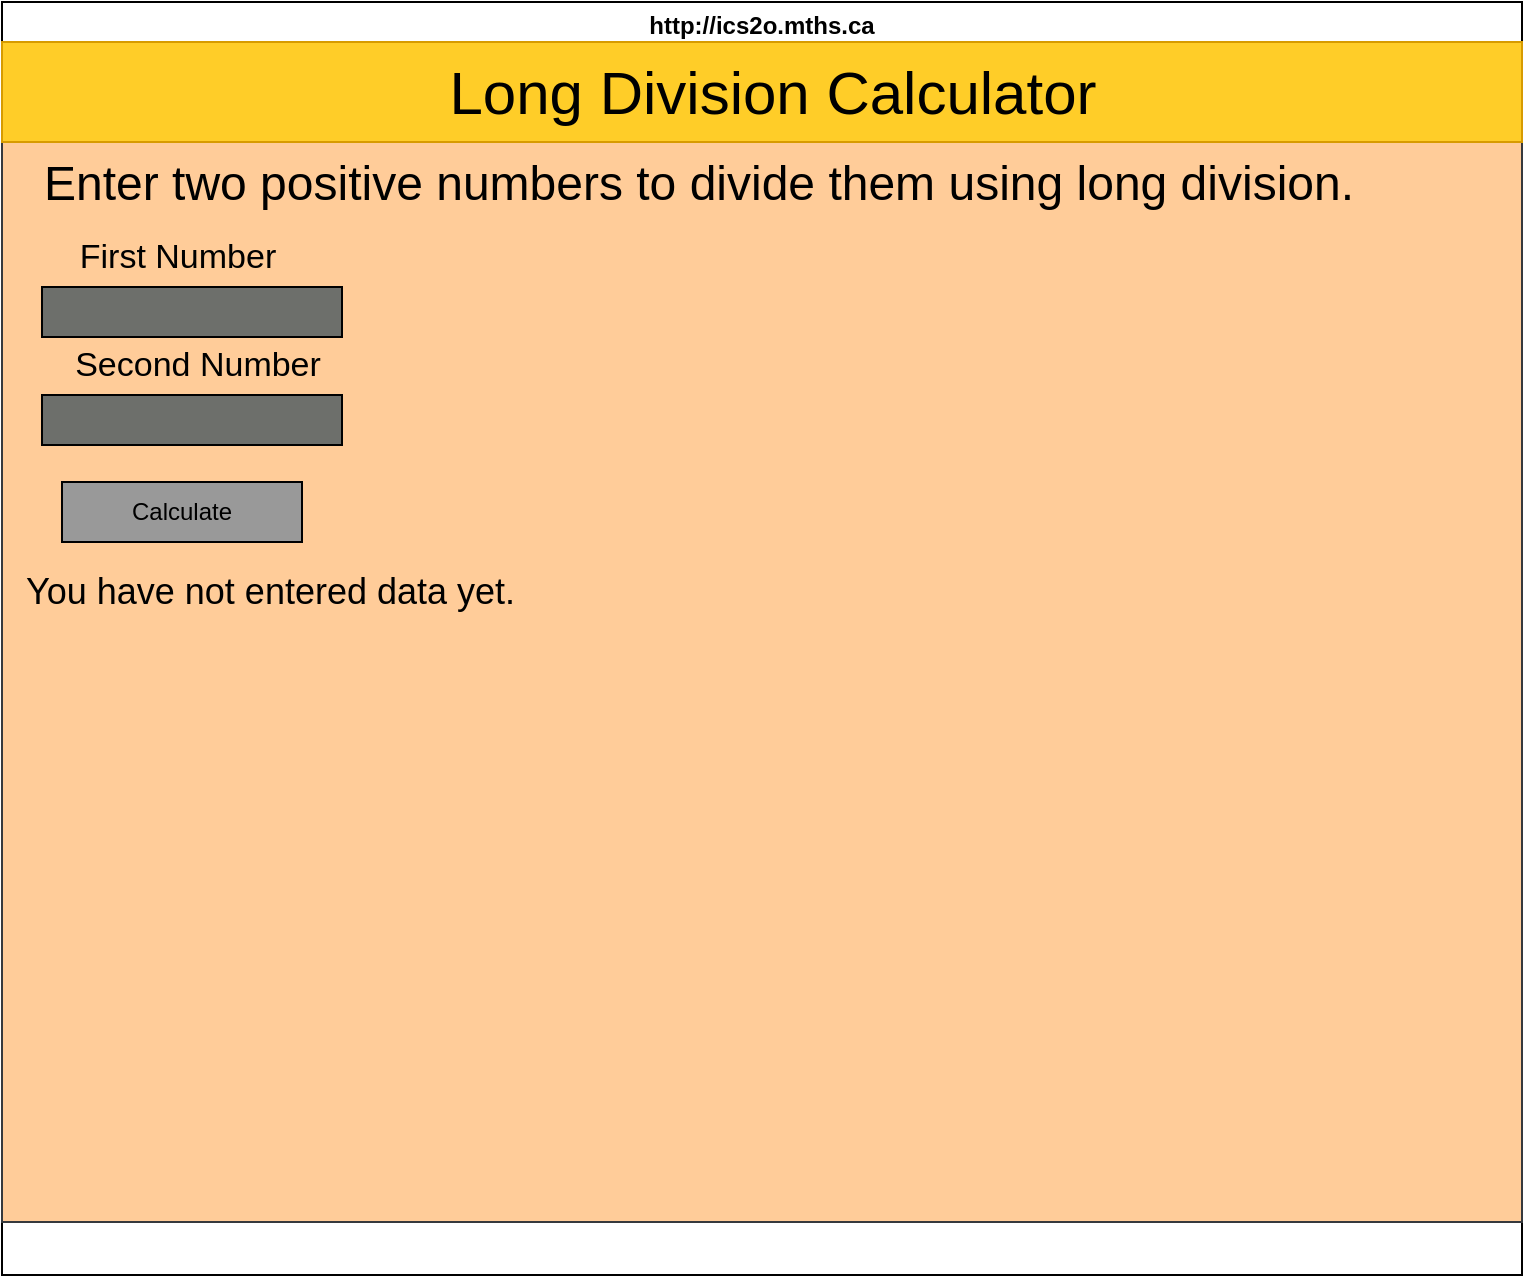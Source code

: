 <mxfile>
    <diagram name="Page-1" id="1VTvxivwpSPhkvNJXZJ3">
        <mxGraphModel dx="1086" dy="751" grid="1" gridSize="10" guides="1" tooltips="1" connect="1" arrows="1" fold="1" page="1" pageScale="1" pageWidth="850" pageHeight="1100" background="#ffffff" math="0" shadow="0">
            <root>
                <mxCell id="sueAwKAaTNoMhfTQWeYg-0"/>
                <mxCell id="sueAwKAaTNoMhfTQWeYg-1" parent="sueAwKAaTNoMhfTQWeYg-0"/>
                <mxCell id="sueAwKAaTNoMhfTQWeYg-2" value="http://ics2o.mths.ca" style="swimlane;whiteSpace=wrap;html=1;strokeColor=#000000;strokeWidth=1;gradientColor=none;perimeterSpacing=0;glass=0;labelBackgroundColor=none;labelBorderColor=none;" parent="sueAwKAaTNoMhfTQWeYg-1" vertex="1">
                    <mxGeometry x="40" y="40" width="760" height="636.5" as="geometry"/>
                </mxCell>
                <mxCell id="sueAwKAaTNoMhfTQWeYg-3" value="" style="whiteSpace=wrap;html=1;glass=0;labelBackgroundColor=none;labelBorderColor=none;fontSize=22;fillColor=#ffcc99;strokeColor=#36393d;" parent="sueAwKAaTNoMhfTQWeYg-2" vertex="1">
                    <mxGeometry y="20" width="760" height="590" as="geometry"/>
                </mxCell>
                <mxCell id="sueAwKAaTNoMhfTQWeYg-4" value="" style="whiteSpace=wrap;html=1;fontSize=22;fillColor=#ffcd28;strokeColor=#d79b00;gradientColor=none;" parent="sueAwKAaTNoMhfTQWeYg-2" vertex="1">
                    <mxGeometry y="20" width="760" height="50" as="geometry"/>
                </mxCell>
                <mxCell id="sueAwKAaTNoMhfTQWeYg-6" value="" style="whiteSpace=wrap;html=1;glass=0;labelBackgroundColor=none;labelBorderColor=none;fontSize=22;fontColor=#000000;fillColor=#6D6F6B;gradientColor=none;" parent="sueAwKAaTNoMhfTQWeYg-2" vertex="1">
                    <mxGeometry x="20" y="142.5" width="150" height="25" as="geometry"/>
                </mxCell>
                <mxCell id="sueAwKAaTNoMhfTQWeYg-8" value="&lt;span style=&quot;font-size: 24px;&quot;&gt;Enter two positive numbers to divide them using long division.&lt;/span&gt;" style="text;html=1;align=center;verticalAlign=middle;resizable=0;points=[];autosize=1;fontSize=26;fontColor=#000000;" parent="sueAwKAaTNoMhfTQWeYg-2" vertex="1">
                    <mxGeometry x="8" y="70" width="680" height="40" as="geometry"/>
                </mxCell>
                <mxCell id="sueAwKAaTNoMhfTQWeYg-9" value="&lt;span style=&quot;font-size: 17px;&quot;&gt;First Number&lt;/span&gt;" style="text;align=center;html=1;verticalAlign=middle;whiteSpace=wrap;rounded=0;fontColor=#000000;" parent="sueAwKAaTNoMhfTQWeYg-2" vertex="1">
                    <mxGeometry x="33" y="112.5" width="110" height="30" as="geometry"/>
                </mxCell>
                <mxCell id="sueAwKAaTNoMhfTQWeYg-13" value="Calculate" style="whiteSpace=wrap;html=1;fillColor=#999999;" parent="sueAwKAaTNoMhfTQWeYg-2" vertex="1">
                    <mxGeometry x="30" y="240" width="120" height="30" as="geometry"/>
                </mxCell>
                <mxCell id="sueAwKAaTNoMhfTQWeYg-14" value="You have not entered data yet." style="text;strokeColor=none;align=left;fillColor=none;html=1;verticalAlign=middle;whiteSpace=wrap;rounded=0;fontSize=18;fontColor=#000000;" parent="sueAwKAaTNoMhfTQWeYg-2" vertex="1">
                    <mxGeometry x="10" y="280" width="530" height="30" as="geometry"/>
                </mxCell>
                <mxCell id="sueAwKAaTNoMhfTQWeYg-15" value="Long Division Calculator" style="text;html=1;align=center;verticalAlign=middle;resizable=0;points=[];autosize=1;fontSize=30;fontColor=#000000;" parent="sueAwKAaTNoMhfTQWeYg-2" vertex="1">
                    <mxGeometry x="210" y="20" width="350" height="50" as="geometry"/>
                </mxCell>
                <mxCell id="iGiyrYhKWCO6xkSs6Czd-1" value="" style="whiteSpace=wrap;html=1;glass=0;labelBackgroundColor=none;labelBorderColor=none;fontSize=22;fontColor=#000000;fillColor=#6D6F6B;gradientColor=none;" parent="sueAwKAaTNoMhfTQWeYg-1" vertex="1">
                    <mxGeometry x="60" y="236.5" width="150" height="25" as="geometry"/>
                </mxCell>
                <mxCell id="iGiyrYhKWCO6xkSs6Czd-2" value="&lt;font style=&quot;font-size: 17px;&quot;&gt;Second Number&lt;/font&gt;" style="text;align=center;html=1;verticalAlign=middle;whiteSpace=wrap;rounded=0;fontColor=#000000;" parent="sueAwKAaTNoMhfTQWeYg-1" vertex="1">
                    <mxGeometry x="63" y="206.5" width="150" height="30" as="geometry"/>
                </mxCell>
            </root>
        </mxGraphModel>
    </diagram>
    <diagram name="Page-2" id="Y_vb7BLQ6doa0PSoZCZU">
        <mxGraphModel dx="1086" dy="751" grid="1" gridSize="10" guides="1" tooltips="1" connect="1" arrows="1" fold="1" page="1" pageScale="1" pageWidth="850" pageHeight="1100" background="#ffffff" math="0" shadow="0">
            <root>
                <mxCell id="bo0SeFYd9Y4ixpIPHeJh-0"/>
                <mxCell id="bo0SeFYd9Y4ixpIPHeJh-1" parent="bo0SeFYd9Y4ixpIPHeJh-0"/>
                <mxCell id="bo0SeFYd9Y4ixpIPHeJh-2" value="http://ics2o.mths.ca" style="swimlane;whiteSpace=wrap;html=1;strokeColor=#000000;strokeWidth=1;gradientColor=none;perimeterSpacing=0;glass=0;labelBackgroundColor=none;labelBorderColor=none;" vertex="1" parent="bo0SeFYd9Y4ixpIPHeJh-1">
                    <mxGeometry x="40" y="40" width="760" height="636.5" as="geometry"/>
                </mxCell>
                <mxCell id="bo0SeFYd9Y4ixpIPHeJh-3" value="" style="whiteSpace=wrap;html=1;glass=0;labelBackgroundColor=none;labelBorderColor=none;fontSize=22;fillColor=#ffcc99;strokeColor=#36393d;" vertex="1" parent="bo0SeFYd9Y4ixpIPHeJh-2">
                    <mxGeometry y="20" width="760" height="590" as="geometry"/>
                </mxCell>
                <mxCell id="bo0SeFYd9Y4ixpIPHeJh-4" value="" style="whiteSpace=wrap;html=1;fontSize=22;fillColor=#ffcd28;strokeColor=#d79b00;gradientColor=none;" vertex="1" parent="bo0SeFYd9Y4ixpIPHeJh-2">
                    <mxGeometry y="20" width="760" height="50" as="geometry"/>
                </mxCell>
                <mxCell id="bo0SeFYd9Y4ixpIPHeJh-5" value="7" style="whiteSpace=wrap;html=1;glass=0;labelBackgroundColor=none;labelBorderColor=none;fontSize=22;fontColor=#000000;fillColor=#6D6F6B;gradientColor=none;" vertex="1" parent="bo0SeFYd9Y4ixpIPHeJh-2">
                    <mxGeometry x="20" y="142.5" width="150" height="25" as="geometry"/>
                </mxCell>
                <mxCell id="bo0SeFYd9Y4ixpIPHeJh-6" value="&lt;span style=&quot;font-size: 24px;&quot;&gt;Enter two positive numbers to divide them using long division.&lt;/span&gt;" style="text;html=1;align=center;verticalAlign=middle;resizable=0;points=[];autosize=1;fontSize=26;fontColor=#000000;" vertex="1" parent="bo0SeFYd9Y4ixpIPHeJh-2">
                    <mxGeometry x="8" y="70" width="680" height="40" as="geometry"/>
                </mxCell>
                <mxCell id="bo0SeFYd9Y4ixpIPHeJh-7" value="&lt;span style=&quot;font-size: 17px;&quot;&gt;First Number&lt;/span&gt;" style="text;align=center;html=1;verticalAlign=middle;whiteSpace=wrap;rounded=0;fontColor=#000000;" vertex="1" parent="bo0SeFYd9Y4ixpIPHeJh-2">
                    <mxGeometry x="33" y="112.5" width="110" height="30" as="geometry"/>
                </mxCell>
                <mxCell id="bo0SeFYd9Y4ixpIPHeJh-8" value="Calculate" style="whiteSpace=wrap;html=1;fillColor=#999999;" vertex="1" parent="bo0SeFYd9Y4ixpIPHeJh-2">
                    <mxGeometry x="30" y="240" width="120" height="30" as="geometry"/>
                </mxCell>
                <mxCell id="bo0SeFYd9Y4ixpIPHeJh-9" value="7 / 2 = 3 R 1" style="text;strokeColor=none;align=left;fillColor=none;html=1;verticalAlign=middle;whiteSpace=wrap;rounded=0;fontSize=18;fontColor=#000000;" vertex="1" parent="bo0SeFYd9Y4ixpIPHeJh-2">
                    <mxGeometry x="10" y="280" width="530" height="30" as="geometry"/>
                </mxCell>
                <mxCell id="bo0SeFYd9Y4ixpIPHeJh-10" value="Long Division Calculator" style="text;html=1;align=center;verticalAlign=middle;resizable=0;points=[];autosize=1;fontSize=30;fontColor=#000000;" vertex="1" parent="bo0SeFYd9Y4ixpIPHeJh-2">
                    <mxGeometry x="210" y="20" width="350" height="50" as="geometry"/>
                </mxCell>
                <mxCell id="bo0SeFYd9Y4ixpIPHeJh-11" value="2" style="whiteSpace=wrap;html=1;glass=0;labelBackgroundColor=none;labelBorderColor=none;fontSize=22;fontColor=#000000;fillColor=#6D6F6B;gradientColor=none;" vertex="1" parent="bo0SeFYd9Y4ixpIPHeJh-1">
                    <mxGeometry x="60" y="236.5" width="150" height="25" as="geometry"/>
                </mxCell>
                <mxCell id="bo0SeFYd9Y4ixpIPHeJh-12" value="&lt;font style=&quot;font-size: 17px;&quot;&gt;Second Number&lt;/font&gt;" style="text;align=center;html=1;verticalAlign=middle;whiteSpace=wrap;rounded=0;fontColor=#000000;" vertex="1" parent="bo0SeFYd9Y4ixpIPHeJh-1">
                    <mxGeometry x="63" y="206.5" width="150" height="30" as="geometry"/>
                </mxCell>
            </root>
        </mxGraphModel>
    </diagram>
</mxfile>